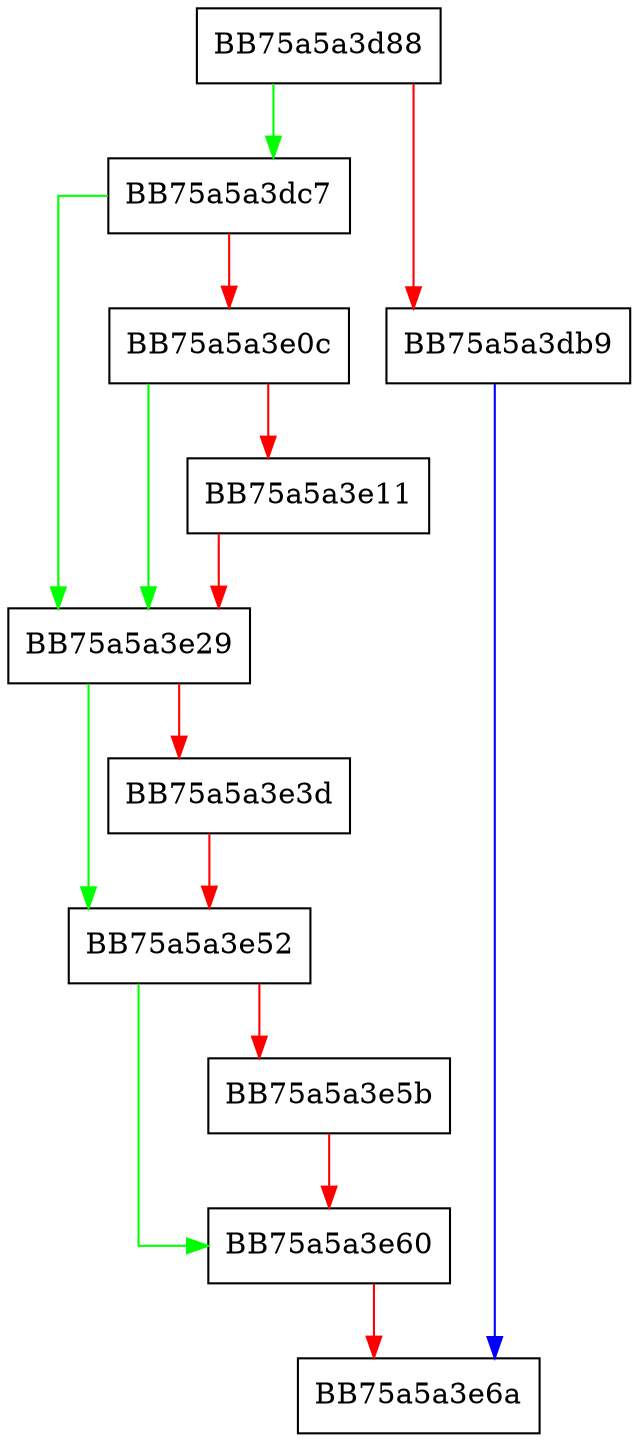 digraph recycleCompletedWorkUnit {
  node [shape="box"];
  graph [splines=ortho];
  BB75a5a3d88 -> BB75a5a3dc7 [color="green"];
  BB75a5a3d88 -> BB75a5a3db9 [color="red"];
  BB75a5a3db9 -> BB75a5a3e6a [color="blue"];
  BB75a5a3dc7 -> BB75a5a3e29 [color="green"];
  BB75a5a3dc7 -> BB75a5a3e0c [color="red"];
  BB75a5a3e0c -> BB75a5a3e29 [color="green"];
  BB75a5a3e0c -> BB75a5a3e11 [color="red"];
  BB75a5a3e11 -> BB75a5a3e29 [color="red"];
  BB75a5a3e29 -> BB75a5a3e52 [color="green"];
  BB75a5a3e29 -> BB75a5a3e3d [color="red"];
  BB75a5a3e3d -> BB75a5a3e52 [color="red"];
  BB75a5a3e52 -> BB75a5a3e60 [color="green"];
  BB75a5a3e52 -> BB75a5a3e5b [color="red"];
  BB75a5a3e5b -> BB75a5a3e60 [color="red"];
  BB75a5a3e60 -> BB75a5a3e6a [color="red"];
}